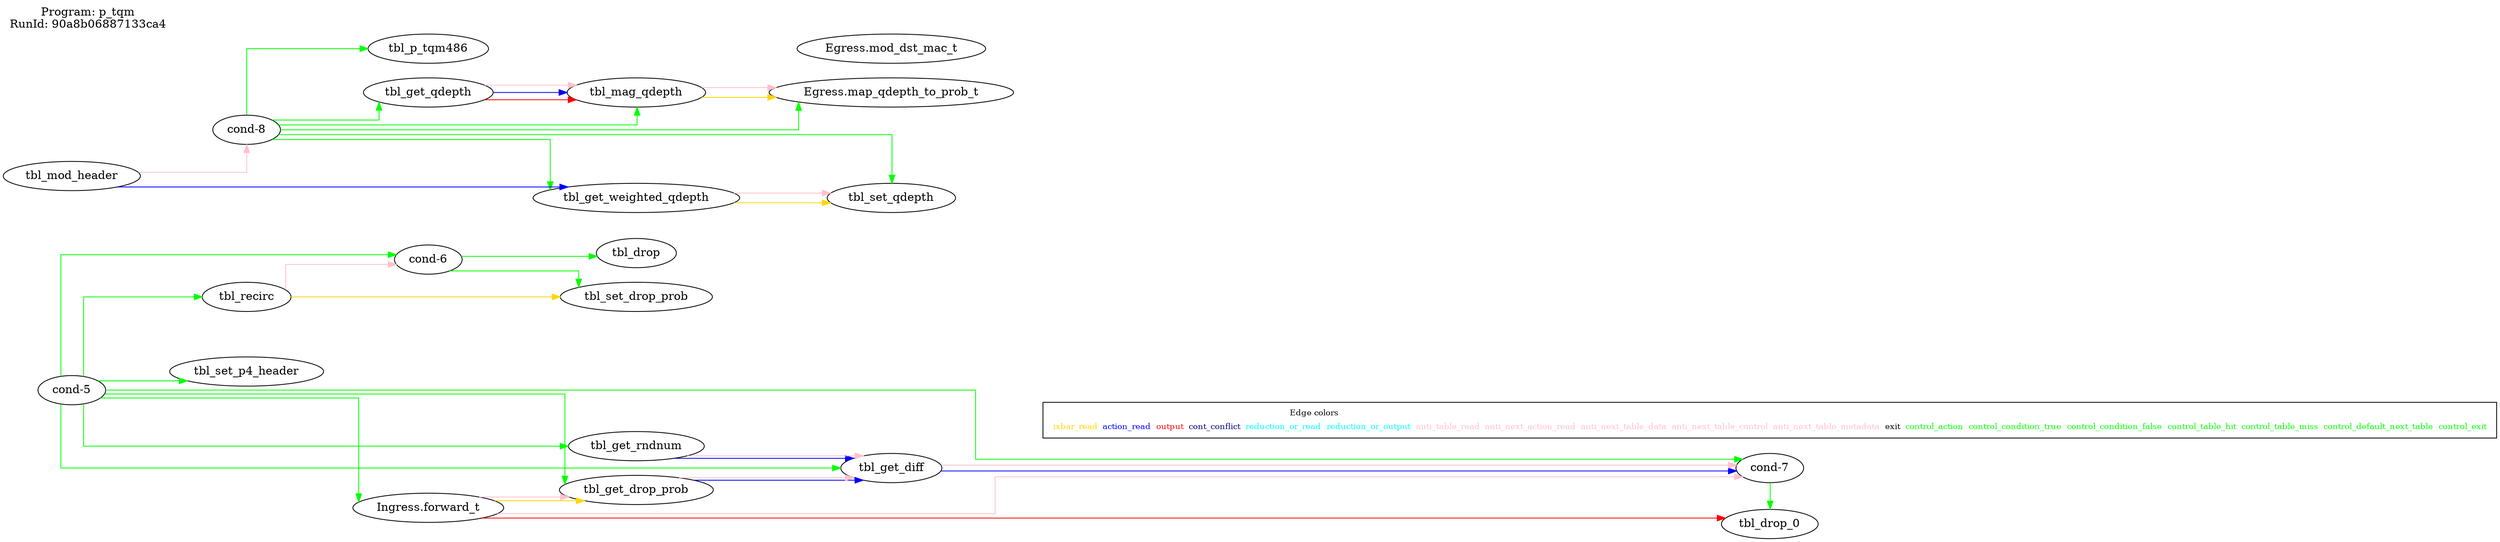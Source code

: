 digraph table_deps {
  splines=ortho; rankdir=LR;
  label="Program: p_tqm
RunId: 90a8b06887133ca4
";
  labelloc=t; labeljust=l;
  { "cond-5"; "tbl_recirc"; "cond-6"; "tbl_drop"; "Ingress.forward_t"; "tbl_set_p4_header"; "tbl_get_rndnum"; "cond-8"; "tbl_p_tqm486"; "tbl_get_qdepth"; "tbl_mod_header"; "Egress.mod_dst_mac_t"; }
  { rank = same; "tbl_set_drop_prob"; "tbl_get_drop_prob"; "tbl_mag_qdepth"; "tbl_get_weighted_qdepth"; }
  { rank = same; "tbl_get_diff"; "Egress.map_qdepth_to_prob_t"; "tbl_set_qdepth"; }
  { rank = same; "cond-7"; "tbl_drop_0"; }
   "cond-5" -> "tbl_recirc" [ label= "",color=green ];
   "cond-5" -> "cond-6" [ label= "",color=green ];
   "cond-6" -> "tbl_set_drop_prob" [ label= "",color=green ];
   "cond-6" -> "tbl_drop" [ label= "",color=green ];
   "cond-5" -> "Ingress.forward_t" [ label= "",color=green ];
   "cond-5" -> "tbl_set_p4_header" [ label= "",color=green ];
   "cond-5" -> "tbl_get_drop_prob" [ label= "",color=green ];
   "cond-5" -> "tbl_get_rndnum" [ label= "",color=green ];
   "cond-5" -> "tbl_get_diff" [ label= "",color=green ];
   "cond-5" -> "cond-7" [ label= "",color=green ];
   "cond-7" -> "tbl_drop_0" [ label= "",color=green ];
   "cond-8" -> "tbl_p_tqm486" [ label= "",color=green ];
   "cond-8" -> "tbl_get_qdepth" [ label= "",color=green ];
   "cond-8" -> "tbl_mag_qdepth" [ label= "",color=green ];
   "cond-8" -> "Egress.map_qdepth_to_prob_t" [ label= "",color=green ];
   "cond-8" -> "tbl_get_weighted_qdepth" [ label= "",color=green ];
   "cond-8" -> "tbl_set_qdepth" [ label= "",color=green ];
   "tbl_recirc" -> "tbl_set_drop_prob" [ label= "",color=gold ];
   "Ingress.forward_t" -> "tbl_get_drop_prob" [ label= "",color=gold ];
   "tbl_get_rndnum" -> "tbl_get_diff" [ label= "",color=blue ];
   "tbl_get_drop_prob" -> "tbl_get_diff" [ label= "",color=blue ];
   "tbl_get_diff" -> "cond-7" [ label= "",color=blue ];
   "Ingress.forward_t" -> "tbl_drop_0" [ label= "",color=red ];
   "tbl_get_qdepth" -> "tbl_mag_qdepth" [ label= "",color=red ];
   "tbl_get_qdepth" -> "tbl_mag_qdepth" [ label= "",color=blue ];
   "tbl_mag_qdepth" -> "Egress.map_qdepth_to_prob_t" [ label= "",color=gold ];
   "tbl_mod_header" -> "tbl_get_weighted_qdepth" [ label= "",color=blue ];
   "tbl_get_weighted_qdepth" -> "tbl_set_qdepth" [ label= "",color=gold ];
   "tbl_get_diff" -> "cond-7" [ label= "",color=pink ];
   "tbl_get_drop_prob" -> "tbl_get_diff" [ label= "",color=pink ];
   "tbl_mag_qdepth" -> "Egress.map_qdepth_to_prob_t" [ label= "",color=pink ];
   "tbl_get_weighted_qdepth" -> "tbl_set_qdepth" [ label= "",color=pink ];
   "tbl_recirc" -> "cond-6" [ label= "",color=pink ];
   "Ingress.forward_t" -> "tbl_get_drop_prob" [ label= "",color=pink ];
   "Ingress.forward_t" -> "cond-7" [ label= "",color=pink ];
   "tbl_get_rndnum" -> "tbl_get_diff" [ label= "",color=pink ];
   "tbl_get_qdepth" -> "tbl_mag_qdepth" [ label= "",color=pink ];
   "tbl_mod_header" -> "cond-8" [ label= "",color=pink ];
  { rank=max;
    subgraph cluster_legend { node [ shape=record; fontsize=10];
      empty [label=<<table border="0" cellborder="0"><tr><td colspan="8">Edge colors</td></tr><tr><td><font color="gold">ixbar_read</font></td><td><font color="blue">action_read</font></td><td><font color="red">output</font></td><td><font color="navy">cont_conflict</font></td><td><font color="cyan">reduction_or_read</font></td><td><font color="cyan">reduction_or_output</font></td><td><font color="pink">anti_table_read</font></td><td><font color="pink">anti_next_action_read</font></td><td><font color="pink">anti_next_table_data</font></td><td><font color="pink">anti_next_table_control</font></td><td><font color="pink">anti_next_table_metadata</font></td><td><font color="black">exit</font></td><td><font color="green">control_action</font></td><td><font color="green">control_condition_true</font></td><td><font color="green">control_condition_false</font></td><td><font color="green">control_table_hit</font></td><td><font color="green">control_table_miss</font></td><td><font color="green">control_default_next_table</font></td><td><font color="green">control_exit</font></td></tr></table>>;]
    }
  }
}
